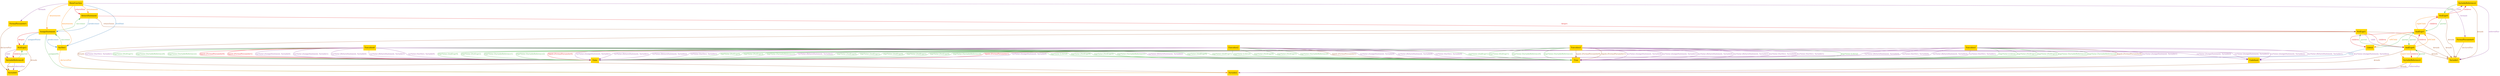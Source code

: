 digraph "graph" {
graph [fontsize=12]
node [fontsize=12]
edge [fontsize=12]
rankdir=TB;
"N22" -> "N21" [uuid = "<AssignStatement, NotExpr2>", color = "#e41a1c", fontcolor = "#e41a1c", style = "solid", label = "$exprs", dir = "forward", weight = "1"]
"N23" -> "N20" [uuid = "<ReturnStatement, NotExpr1>", color = "#e41a1c", fontcolor = "#e41a1c", style = "solid", label = "$exprs", dir = "forward", weight = "1"]
"N16" -> "N10" [uuid = "<AndExpr0, Variable1>", color = "#a65628", fontcolor = "#a65628", style = "solid", label = "$reads", dir = "forward", weight = "1"]
"N16" -> "N9" [uuid = "<AndExpr0, Variable2>", color = "#a65628", fontcolor = "#a65628", style = "solid", label = "$reads", dir = "forward", weight = "1"]
"N17" -> "N10" [uuid = "<AndExpr1, Variable1>", color = "#a65628", fontcolor = "#a65628", style = "solid", label = "$reads", dir = "forward", weight = "1"]
"N18" -> "N10" [uuid = "<NotExpr0, Variable1>", color = "#a65628", fontcolor = "#a65628", style = "solid", label = "$reads", dir = "forward", weight = "1"]
"N20" -> "N10" [uuid = "<NotExpr1, Variable1>", color = "#a65628", fontcolor = "#a65628", style = "solid", label = "$reads", dir = "forward", weight = "1"]
"N20" -> "N9" [uuid = "<NotExpr1, Variable2>", color = "#a65628", fontcolor = "#a65628", style = "solid", label = "$reads", dir = "forward", weight = "1"]
"N21" -> "N7" [uuid = "<NotExpr2, Variable0>", color = "#a65628", fontcolor = "#a65628", style = "solid", label = "$reads", dir = "forward", weight = "1"]
"N13" -> "N7" [uuid = "<VariableReference0, Variable0>", color = "#a65628", fontcolor = "#a65628", style = "solid", label = "$reads", dir = "forward", weight = "1"]
"N15" -> "N9" [uuid = "<VariableReference1, Variable2>", color = "#a65628", fontcolor = "#a65628", style = "solid", label = "$reads", dir = "forward", weight = "1"]
"N19" -> "N10" [uuid = "<VariableReference2, Variable1>", color = "#a65628", fontcolor = "#a65628", style = "solid", label = "$reads", dir = "forward", weight = "1"]
"N24" -> "N22" [uuid = "<MainFunction, AssignStatement>", color = "#ff7f00", fontcolor = "#ff7f00", style = "solid", label = "$statements", dir = "forward", weight = "1"]
"N24" -> "N23" [uuid = "<MainFunction, ReturnStatement>", color = "#ff7f00", fontcolor = "#ff7f00", style = "solid", label = "$statements", dir = "forward", weight = "1"]
"N24" -> "N12" [uuid = "<MainFunction, VarDecl>", color = "#ff7f00", fontcolor = "#ff7f00", style = "solid", label = "$statements", dir = "forward", weight = "1"]
"N22" -> "N9" [uuid = "<AssignStatement, Variable2>", color = "#4daf4a", fontcolor = "#4daf4a", style = "solid", label = "assignedTo", dir = "forward", weight = "1"]
"N22" -> "N21" [uuid = "<AssignStatement, NotExpr2>", color = "#377eb8", fontcolor = "#377eb8", style = "solid", label = "assignedValue", dir = "forward", weight = "1"]
"N19" -> "N18" [uuid = "<NotExpr0, VariableReference2>", color = "#984ea3", fontcolor = "#984ea3", style = "solid", label = "child", dir = "back", weight = "1"]
"N20" -> "N16" [uuid = "<NotExpr1, AndExpr0>", color = "#984ea3", fontcolor = "#984ea3", style = "solid", label = "child", dir = "forward", weight = "1"]
"N21" -> "N13" [uuid = "<NotExpr2, VariableReference0>", color = "#984ea3", fontcolor = "#984ea3", style = "solid", label = "child", dir = "forward", weight = "1"]
"N17" -> "N16" [uuid = "<AndExpr0, AndExpr1>", color = "#e41a1c", fontcolor = "#e41a1c", style = "solid", label = "children", dir = "back", weight = "1"]
"N16" -> "N15" [uuid = "<AndExpr0, VariableReference1>", color = "#e41a1c", fontcolor = "#e41a1c", style = "solid", label = "children", dir = "forward", weight = "1"]
"N17" -> "N14" [uuid = "<AndExpr1, Literal>", color = "#e41a1c", fontcolor = "#e41a1c", style = "solid", label = "children", dir = "forward", weight = "1"]
"N18" -> "N17" [uuid = "<AndExpr1, NotExpr0>", color = "#e41a1c", fontcolor = "#e41a1c", style = "solid", label = "children", dir = "back", weight = "1"]
"N19" -> "N18" [uuid = "<NotExpr0, VariableReference2>", color = "#e41a1c", fontcolor = "#e41a1c", style = "solid", label = "children", dir = "back", weight = "1"]
"N20" -> "N16" [uuid = "<NotExpr1, AndExpr0>", color = "#e41a1c", fontcolor = "#e41a1c", style = "solid", label = "children", dir = "forward", weight = "1"]
"N21" -> "N13" [uuid = "<NotExpr2, VariableReference0>", color = "#e41a1c", fontcolor = "#e41a1c", style = "solid", label = "children", dir = "forward", weight = "1"]
"N11" -> "N10" [uuid = "<FormalParameter0, Variable1>", color = "#a65628", fontcolor = "#a65628", style = "solid", label = "declaredVar", dir = "forward", weight = "1"]
"N8" -> "N7" [uuid = "<FormalParameter1, Variable0>", color = "#a65628", fontcolor = "#a65628", style = "solid", label = "declaredVar", dir = "forward", weight = "1"]
"N12" -> "N9" [uuid = "<VarDecl, Variable2>", color = "#ff7f00", fontcolor = "#ff7f00", style = "solid", label = "declaredVar", dir = "forward", weight = "1"]
"N6" -> "N2" [uuid = "<Execution0, AndExpr0, True>", color = "#4daf4a", fontcolor = "#4daf4a", style = "solid", label = "exprValue [AndExpr0]", dir = "forward", weight = "1"]
"N6" -> "N2" [uuid = "<Execution0, AndExpr1, True>", color = "#4daf4a", fontcolor = "#4daf4a", style = "solid", label = "exprValue [AndExpr1]", dir = "forward", weight = "1"]
"N6" -> "N2" [uuid = "<Execution0, Literal, True>", color = "#4daf4a", fontcolor = "#4daf4a", style = "solid", label = "exprValue [Literal]", dir = "forward", weight = "1"]
"N6" -> "N2" [uuid = "<Execution0, NotExpr0, True>", color = "#4daf4a", fontcolor = "#4daf4a", style = "solid", label = "exprValue [NotExpr0]", dir = "forward", weight = "1"]
"N6" -> "N1" [uuid = "<Execution0, NotExpr1, False>", color = "#4daf4a", fontcolor = "#4daf4a", style = "solid", label = "exprValue [NotExpr1]", dir = "forward", weight = "1"]
"N6" -> "N2" [uuid = "<Execution0, NotExpr2, True>", color = "#4daf4a", fontcolor = "#4daf4a", style = "solid", label = "exprValue [NotExpr2]", dir = "forward", weight = "1"]
"N6" -> "N1" [uuid = "<Execution0, VariableReference0, False>", color = "#4daf4a", fontcolor = "#4daf4a", style = "solid", label = "exprValue [VariableReference0]", dir = "forward", weight = "1"]
"N6" -> "N2" [uuid = "<Execution0, VariableReference1, True>", color = "#4daf4a", fontcolor = "#4daf4a", style = "solid", label = "exprValue [VariableReference1]", dir = "forward", weight = "1"]
"N6" -> "N1" [uuid = "<Execution0, VariableReference2, False>", color = "#4daf4a", fontcolor = "#4daf4a", style = "solid", label = "exprValue [VariableReference2]", dir = "forward", weight = "1"]
"N5" -> "N1" [uuid = "<Execution1, AndExpr0, False>", color = "#4daf4a", fontcolor = "#4daf4a", style = "solid", label = "exprValue [AndExpr0]", dir = "forward", weight = "1"]
"N5" -> "N1" [uuid = "<Execution1, AndExpr1, False>", color = "#4daf4a", fontcolor = "#4daf4a", style = "solid", label = "exprValue [AndExpr1]", dir = "forward", weight = "1"]
"N5" -> "N2" [uuid = "<Execution1, Literal, True>", color = "#4daf4a", fontcolor = "#4daf4a", style = "solid", label = "exprValue [Literal]", dir = "forward", weight = "1"]
"N5" -> "N1" [uuid = "<Execution1, NotExpr0, False>", color = "#4daf4a", fontcolor = "#4daf4a", style = "solid", label = "exprValue [NotExpr0]", dir = "forward", weight = "1"]
"N5" -> "N2" [uuid = "<Execution1, NotExpr1, True>", color = "#4daf4a", fontcolor = "#4daf4a", style = "solid", label = "exprValue [NotExpr1]", dir = "forward", weight = "1"]
"N5" -> "N2" [uuid = "<Execution1, NotExpr2, True>", color = "#4daf4a", fontcolor = "#4daf4a", style = "solid", label = "exprValue [NotExpr2]", dir = "forward", weight = "1"]
"N5" -> "N1" [uuid = "<Execution1, VariableReference0, False>", color = "#4daf4a", fontcolor = "#4daf4a", style = "solid", label = "exprValue [VariableReference0]", dir = "forward", weight = "1"]
"N5" -> "N2" [uuid = "<Execution1, VariableReference1, True>", color = "#4daf4a", fontcolor = "#4daf4a", style = "solid", label = "exprValue [VariableReference1]", dir = "forward", weight = "1"]
"N5" -> "N2" [uuid = "<Execution1, VariableReference2, True>", color = "#4daf4a", fontcolor = "#4daf4a", style = "solid", label = "exprValue [VariableReference2]", dir = "forward", weight = "1"]
"N4" -> "N1" [uuid = "<Execution2, AndExpr0, False>", color = "#4daf4a", fontcolor = "#4daf4a", style = "solid", label = "exprValue [AndExpr0]", dir = "forward", weight = "1"]
"N4" -> "N2" [uuid = "<Execution2, AndExpr1, True>", color = "#4daf4a", fontcolor = "#4daf4a", style = "solid", label = "exprValue [AndExpr1]", dir = "forward", weight = "1"]
"N4" -> "N2" [uuid = "<Execution2, Literal, True>", color = "#4daf4a", fontcolor = "#4daf4a", style = "solid", label = "exprValue [Literal]", dir = "forward", weight = "1"]
"N4" -> "N2" [uuid = "<Execution2, NotExpr0, True>", color = "#4daf4a", fontcolor = "#4daf4a", style = "solid", label = "exprValue [NotExpr0]", dir = "forward", weight = "1"]
"N4" -> "N2" [uuid = "<Execution2, NotExpr1, True>", color = "#4daf4a", fontcolor = "#4daf4a", style = "solid", label = "exprValue [NotExpr1]", dir = "forward", weight = "1"]
"N4" -> "N1" [uuid = "<Execution2, NotExpr2, False>", color = "#4daf4a", fontcolor = "#4daf4a", style = "solid", label = "exprValue [NotExpr2]", dir = "forward", weight = "1"]
"N4" -> "N2" [uuid = "<Execution2, VariableReference0, True>", color = "#4daf4a", fontcolor = "#4daf4a", style = "solid", label = "exprValue [VariableReference0]", dir = "forward", weight = "1"]
"N4" -> "N1" [uuid = "<Execution2, VariableReference1, False>", color = "#4daf4a", fontcolor = "#4daf4a", style = "solid", label = "exprValue [VariableReference1]", dir = "forward", weight = "1"]
"N4" -> "N1" [uuid = "<Execution2, VariableReference2, False>", color = "#4daf4a", fontcolor = "#4daf4a", style = "solid", label = "exprValue [VariableReference2]", dir = "forward", weight = "1"]
"N3" -> "N1" [uuid = "<Execution3, AndExpr0, False>", color = "#4daf4a", fontcolor = "#4daf4a", style = "solid", label = "exprValue [AndExpr0]", dir = "forward", weight = "1"]
"N3" -> "N1" [uuid = "<Execution3, AndExpr1, False>", color = "#4daf4a", fontcolor = "#4daf4a", style = "solid", label = "exprValue [AndExpr1]", dir = "forward", weight = "1"]
"N3" -> "N2" [uuid = "<Execution3, Literal, True>", color = "#4daf4a", fontcolor = "#4daf4a", style = "solid", label = "exprValue [Literal]", dir = "forward", weight = "1"]
"N3" -> "N1" [uuid = "<Execution3, NotExpr0, False>", color = "#4daf4a", fontcolor = "#4daf4a", style = "solid", label = "exprValue [NotExpr0]", dir = "forward", weight = "1"]
"N3" -> "N2" [uuid = "<Execution3, NotExpr1, True>", color = "#4daf4a", fontcolor = "#4daf4a", style = "solid", label = "exprValue [NotExpr1]", dir = "forward", weight = "1"]
"N3" -> "N1" [uuid = "<Execution3, NotExpr2, False>", color = "#4daf4a", fontcolor = "#4daf4a", style = "solid", label = "exprValue [NotExpr2]", dir = "forward", weight = "1"]
"N3" -> "N2" [uuid = "<Execution3, VariableReference0, True>", color = "#4daf4a", fontcolor = "#4daf4a", style = "solid", label = "exprValue [VariableReference0]", dir = "forward", weight = "1"]
"N3" -> "N1" [uuid = "<Execution3, VariableReference1, False>", color = "#4daf4a", fontcolor = "#4daf4a", style = "solid", label = "exprValue [VariableReference1]", dir = "forward", weight = "1"]
"N3" -> "N2" [uuid = "<Execution3, VariableReference2, True>", color = "#4daf4a", fontcolor = "#4daf4a", style = "solid", label = "exprValue [VariableReference2]", dir = "forward", weight = "1"]
"N24" -> "N12" [uuid = "<MainFunction, VarDecl>", color = "#377eb8", fontcolor = "#377eb8", style = "solid", label = "firstStmt", dir = "forward", weight = "1"]
"N24" -> "N11" [uuid = "<MainFunction, FormalParameter0>", color = "#984ea3", fontcolor = "#984ea3", style = "solid", label = "formals", dir = "forward", weight = "1"]
"N24" -> "N8" [uuid = "<MainFunction, FormalParameter1>", color = "#984ea3", fontcolor = "#984ea3", style = "solid", label = "formals", dir = "forward", weight = "1"]
"N6" -> "N1" [uuid = "<Execution0, FormalParameter0, False>", color = "#e41a1c", fontcolor = "#e41a1c", style = "solid", label = "inputs [FormalParameter0]", dir = "forward", weight = "1"]
"N6" -> "N1" [uuid = "<Execution0, FormalParameter1, False>", color = "#e41a1c", fontcolor = "#e41a1c", style = "solid", label = "inputs [FormalParameter1]", dir = "forward", weight = "1"]
"N5" -> "N1" [uuid = "<Execution1, FormalParameter1, False>", color = "#e41a1c", fontcolor = "#e41a1c", style = "solid", label = "inputs [FormalParameter1]", dir = "forward", weight = "1"]
"N4" -> "N1" [uuid = "<Execution2, FormalParameter0, False>", color = "#e41a1c", fontcolor = "#e41a1c", style = "solid", label = "inputs [FormalParameter0]", dir = "forward", weight = "1"]
"N5" -> "N2" [uuid = "<Execution1, FormalParameter0, True>", color = "#a65628", fontcolor = "#a65628", style = "solid", label = "inputs [FormalParameter0]", dir = "forward", weight = "1"]
"N4" -> "N2" [uuid = "<Execution2, FormalParameter1, True>", color = "#a65628", fontcolor = "#a65628", style = "solid", label = "inputs [FormalParameter1]", dir = "forward", weight = "1"]
"N3" -> "N2" [uuid = "<Execution3, FormalParameter0, True>", color = "#a65628", fontcolor = "#a65628", style = "solid", label = "inputs [FormalParameter0]", dir = "forward", weight = "1"]
"N3" -> "N2" [uuid = "<Execution3, FormalParameter1, True>", color = "#a65628", fontcolor = "#a65628", style = "solid", label = "inputs [FormalParameter1]", dir = "forward", weight = "1"]
"N17" -> "N16" [uuid = "<AndExpr0, AndExpr1>", color = "#ff7f00", fontcolor = "#ff7f00", style = "solid", label = "leftChild", dir = "back", weight = "1"]
"N17" -> "N14" [uuid = "<AndExpr1, Literal>", color = "#ff7f00", fontcolor = "#ff7f00", style = "solid", label = "leftChild", dir = "forward", weight = "1"]
"N20" -> "N16" [uuid = "<AndExpr0, NotExpr1>", color = "#4daf4a", fontcolor = "#4daf4a", style = "solid", label = "parent", dir = "back", weight = "1"]
"N17" -> "N16" [uuid = "<AndExpr1, AndExpr0>", color = "#4daf4a", fontcolor = "#4daf4a", style = "solid", label = "parent", dir = "forward", weight = "1"]
"N17" -> "N14" [uuid = "<Literal, AndExpr1>", color = "#4daf4a", fontcolor = "#4daf4a", style = "solid", label = "parent", dir = "back", weight = "1"]
"N18" -> "N17" [uuid = "<NotExpr0, AndExpr1>", color = "#4daf4a", fontcolor = "#4daf4a", style = "solid", label = "parent", dir = "forward", weight = "1"]
"N21" -> "N13" [uuid = "<VariableReference0, NotExpr2>", color = "#4daf4a", fontcolor = "#4daf4a", style = "solid", label = "parent", dir = "back", weight = "1"]
"N16" -> "N15" [uuid = "<VariableReference1, AndExpr0>", color = "#4daf4a", fontcolor = "#4daf4a", style = "solid", label = "parent", dir = "back", weight = "1"]
"N19" -> "N18" [uuid = "<VariableReference2, NotExpr0>", color = "#4daf4a", fontcolor = "#4daf4a", style = "solid", label = "parent", dir = "forward", weight = "1"]
"N22" -> "N12" [uuid = "<AssignStatement, VarDecl>", color = "#377eb8", fontcolor = "#377eb8", style = "solid", label = "predecessor", dir = "forward", weight = "1"]
"N23" -> "N22" [uuid = "<ReturnStatement, AssignStatement>", color = "#377eb8", fontcolor = "#377eb8", style = "solid", label = "predecessor", dir = "forward", weight = "1"]
"N13" -> "N7" [uuid = "<VariableReference0, Variable0>", color = "#984ea3", fontcolor = "#984ea3", style = "solid", label = "referredVar", dir = "forward", weight = "1"]
"N15" -> "N9" [uuid = "<VariableReference1, Variable2>", color = "#984ea3", fontcolor = "#984ea3", style = "solid", label = "referredVar", dir = "forward", weight = "1"]
"N19" -> "N10" [uuid = "<VariableReference2, Variable1>", color = "#984ea3", fontcolor = "#984ea3", style = "solid", label = "referredVar", dir = "forward", weight = "1"]
"N24" -> "N23" [uuid = "<MainFunction, ReturnStatement>", color = "#e41a1c", fontcolor = "#e41a1c", style = "solid", label = "returnStmt", dir = "forward", weight = "1"]
"N23" -> "N20" [uuid = "<ReturnStatement, NotExpr1>", color = "#a65628", fontcolor = "#a65628", style = "solid", label = "returnValue", dir = "forward", weight = "1"]
"N16" -> "N15" [uuid = "<AndExpr0, VariableReference1>", color = "#ff7f00", fontcolor = "#ff7f00", style = "solid", label = "rightChild", dir = "forward", weight = "1"]
"N18" -> "N17" [uuid = "<AndExpr1, NotExpr0>", color = "#ff7f00", fontcolor = "#ff7f00", style = "solid", label = "rightChild", dir = "back", weight = "1"]
"N23" -> "N22" [uuid = "<AssignStatement, ReturnStatement>", color = "#4daf4a", fontcolor = "#4daf4a", style = "solid", label = "successor", dir = "back", weight = "1"]
"N22" -> "N12" [uuid = "<VarDecl, AssignStatement>", color = "#4daf4a", fontcolor = "#4daf4a", style = "solid", label = "successor", dir = "back", weight = "1"]
"N14" -> "N2" [uuid = "<Literal, True>", color = "#377eb8", fontcolor = "#377eb8", style = "solid", label = "value", dir = "forward", weight = "1"]
"N6" -> "N1" [uuid = "<Execution0, AssignStatement, Variable0, False>", color = "#984ea3", fontcolor = "#984ea3", style = "solid", label = "varValue [AssignStatement, Variable0]", dir = "forward", weight = "1"]
"N6" -> "N1" [uuid = "<Execution0, AssignStatement, Variable1, False>", color = "#984ea3", fontcolor = "#984ea3", style = "solid", label = "varValue [AssignStatement, Variable1]", dir = "forward", weight = "1"]
"N6" -> "N0" [uuid = "<Execution0, AssignStatement, Variable2, Undefined>", color = "#984ea3", fontcolor = "#984ea3", style = "solid", label = "varValue [AssignStatement, Variable2]", dir = "forward", weight = "1"]
"N6" -> "N1" [uuid = "<Execution0, ReturnStatement, Variable0, False>", color = "#984ea3", fontcolor = "#984ea3", style = "solid", label = "varValue [ReturnStatement, Variable0]", dir = "forward", weight = "1"]
"N6" -> "N1" [uuid = "<Execution0, ReturnStatement, Variable1, False>", color = "#984ea3", fontcolor = "#984ea3", style = "solid", label = "varValue [ReturnStatement, Variable1]", dir = "forward", weight = "1"]
"N6" -> "N2" [uuid = "<Execution0, ReturnStatement, Variable2, True>", color = "#984ea3", fontcolor = "#984ea3", style = "solid", label = "varValue [ReturnStatement, Variable2]", dir = "forward", weight = "1"]
"N6" -> "N1" [uuid = "<Execution0, VarDecl, Variable0, False>", color = "#984ea3", fontcolor = "#984ea3", style = "solid", label = "varValue [VarDecl, Variable0]", dir = "forward", weight = "1"]
"N6" -> "N1" [uuid = "<Execution0, VarDecl, Variable1, False>", color = "#984ea3", fontcolor = "#984ea3", style = "solid", label = "varValue [VarDecl, Variable1]", dir = "forward", weight = "1"]
"N5" -> "N1" [uuid = "<Execution1, AssignStatement, Variable0, False>", color = "#984ea3", fontcolor = "#984ea3", style = "solid", label = "varValue [AssignStatement, Variable0]", dir = "forward", weight = "1"]
"N5" -> "N2" [uuid = "<Execution1, AssignStatement, Variable1, True>", color = "#984ea3", fontcolor = "#984ea3", style = "solid", label = "varValue [AssignStatement, Variable1]", dir = "forward", weight = "1"]
"N5" -> "N0" [uuid = "<Execution1, AssignStatement, Variable2, Undefined>", color = "#984ea3", fontcolor = "#984ea3", style = "solid", label = "varValue [AssignStatement, Variable2]", dir = "forward", weight = "1"]
"N5" -> "N1" [uuid = "<Execution1, ReturnStatement, Variable0, False>", color = "#984ea3", fontcolor = "#984ea3", style = "solid", label = "varValue [ReturnStatement, Variable0]", dir = "forward", weight = "1"]
"N5" -> "N2" [uuid = "<Execution1, ReturnStatement, Variable1, True>", color = "#984ea3", fontcolor = "#984ea3", style = "solid", label = "varValue [ReturnStatement, Variable1]", dir = "forward", weight = "1"]
"N5" -> "N2" [uuid = "<Execution1, ReturnStatement, Variable2, True>", color = "#984ea3", fontcolor = "#984ea3", style = "solid", label = "varValue [ReturnStatement, Variable2]", dir = "forward", weight = "1"]
"N5" -> "N1" [uuid = "<Execution1, VarDecl, Variable0, False>", color = "#984ea3", fontcolor = "#984ea3", style = "solid", label = "varValue [VarDecl, Variable0]", dir = "forward", weight = "1"]
"N5" -> "N2" [uuid = "<Execution1, VarDecl, Variable1, True>", color = "#984ea3", fontcolor = "#984ea3", style = "solid", label = "varValue [VarDecl, Variable1]", dir = "forward", weight = "1"]
"N4" -> "N2" [uuid = "<Execution2, AssignStatement, Variable0, True>", color = "#984ea3", fontcolor = "#984ea3", style = "solid", label = "varValue [AssignStatement, Variable0]", dir = "forward", weight = "1"]
"N4" -> "N1" [uuid = "<Execution2, AssignStatement, Variable1, False>", color = "#984ea3", fontcolor = "#984ea3", style = "solid", label = "varValue [AssignStatement, Variable1]", dir = "forward", weight = "1"]
"N4" -> "N0" [uuid = "<Execution2, AssignStatement, Variable2, Undefined>", color = "#984ea3", fontcolor = "#984ea3", style = "solid", label = "varValue [AssignStatement, Variable2]", dir = "forward", weight = "1"]
"N4" -> "N2" [uuid = "<Execution2, ReturnStatement, Variable0, True>", color = "#984ea3", fontcolor = "#984ea3", style = "solid", label = "varValue [ReturnStatement, Variable0]", dir = "forward", weight = "1"]
"N4" -> "N1" [uuid = "<Execution2, ReturnStatement, Variable1, False>", color = "#984ea3", fontcolor = "#984ea3", style = "solid", label = "varValue [ReturnStatement, Variable1]", dir = "forward", weight = "1"]
"N4" -> "N1" [uuid = "<Execution2, ReturnStatement, Variable2, False>", color = "#984ea3", fontcolor = "#984ea3", style = "solid", label = "varValue [ReturnStatement, Variable2]", dir = "forward", weight = "1"]
"N4" -> "N2" [uuid = "<Execution2, VarDecl, Variable0, True>", color = "#984ea3", fontcolor = "#984ea3", style = "solid", label = "varValue [VarDecl, Variable0]", dir = "forward", weight = "1"]
"N4" -> "N1" [uuid = "<Execution2, VarDecl, Variable1, False>", color = "#984ea3", fontcolor = "#984ea3", style = "solid", label = "varValue [VarDecl, Variable1]", dir = "forward", weight = "1"]
"N3" -> "N2" [uuid = "<Execution3, AssignStatement, Variable0, True>", color = "#984ea3", fontcolor = "#984ea3", style = "solid", label = "varValue [AssignStatement, Variable0]", dir = "forward", weight = "1"]
"N3" -> "N2" [uuid = "<Execution3, AssignStatement, Variable1, True>", color = "#984ea3", fontcolor = "#984ea3", style = "solid", label = "varValue [AssignStatement, Variable1]", dir = "forward", weight = "1"]
"N3" -> "N0" [uuid = "<Execution3, AssignStatement, Variable2, Undefined>", color = "#984ea3", fontcolor = "#984ea3", style = "solid", label = "varValue [AssignStatement, Variable2]", dir = "forward", weight = "1"]
"N3" -> "N2" [uuid = "<Execution3, ReturnStatement, Variable0, True>", color = "#984ea3", fontcolor = "#984ea3", style = "solid", label = "varValue [ReturnStatement, Variable0]", dir = "forward", weight = "1"]
"N3" -> "N2" [uuid = "<Execution3, ReturnStatement, Variable1, True>", color = "#984ea3", fontcolor = "#984ea3", style = "solid", label = "varValue [ReturnStatement, Variable1]", dir = "forward", weight = "1"]
"N3" -> "N1" [uuid = "<Execution3, ReturnStatement, Variable2, False>", color = "#984ea3", fontcolor = "#984ea3", style = "solid", label = "varValue [ReturnStatement, Variable2]", dir = "forward", weight = "1"]
"N3" -> "N2" [uuid = "<Execution3, VarDecl, Variable0, True>", color = "#984ea3", fontcolor = "#984ea3", style = "solid", label = "varValue [VarDecl, Variable0]", dir = "forward", weight = "1"]
"N3" -> "N2" [uuid = "<Execution3, VarDecl, Variable1, True>", color = "#984ea3", fontcolor = "#984ea3", style = "solid", label = "varValue [VarDecl, Variable1]", dir = "forward", weight = "1"]
"N0" [uuid="Undefined", label="Undefined", color="#ffd700", fontcolor = "#000000", shape = "box", style = "filled, solid"]
"N1" [uuid="False", label="False", color="#ffd700", fontcolor = "#000000", shape = "box", style = "filled, solid"]
"N2" [uuid="True", label="True", color="#ffd700", fontcolor = "#000000", shape = "box", style = "filled, solid"]
"N3" [uuid="Execution3", label="Execution3", color="#ffd700", fontcolor = "#000000", shape = "box", style = "filled, solid"]
"N4" [uuid="Execution2", label="Execution2", color="#ffd700", fontcolor = "#000000", shape = "box", style = "filled, solid"]
"N5" [uuid="Execution1", label="Execution1", color="#ffd700", fontcolor = "#000000", shape = "box", style = "filled, solid"]
"N6" [uuid="Execution0", label="Execution0", color="#ffd700", fontcolor = "#000000", shape = "box", style = "filled, solid"]
"N7" [uuid="Variable0", label="Variable0", color="#ffd700", fontcolor = "#000000", shape = "box", style = "filled, solid"]
"N8" [uuid="FormalParameter1", label="FormalParameter1", color="#ffd700", fontcolor = "#000000", shape = "box", style = "filled, solid"]
"N9" [uuid="Variable2", label="Variable2", color="#ffd700", fontcolor = "#000000", shape = "box", style = "filled, solid"]
"N10" [uuid="Variable1", label="Variable1", color="#ffd700", fontcolor = "#000000", shape = "box", style = "filled, solid"]
"N11" [uuid="FormalParameter0", label="FormalParameter0", color="#ffd700", fontcolor = "#000000", shape = "box", style = "filled, solid"]
"N12" [uuid="VarDecl", label="VarDecl", color="#ffd700", fontcolor = "#000000", shape = "box", style = "filled, solid"]
"N13" [uuid="VariableReference0", label="VariableReference0", color="#ffd700", fontcolor = "#000000", shape = "box", style = "filled, solid"]
"N14" [uuid="Literal", label="Literal", color="#ffd700", fontcolor = "#000000", shape = "box", style = "filled, solid"]
"N15" [uuid="VariableReference1", label="VariableReference1", color="#ffd700", fontcolor = "#000000", shape = "box", style = "filled, solid"]
"N16" [uuid="AndExpr0", label="AndExpr0", color="#ffd700", fontcolor = "#000000", shape = "box", style = "filled, solid"]
"N17" [uuid="AndExpr1", label="AndExpr1", color="#ffd700", fontcolor = "#000000", shape = "box", style = "filled, solid"]
"N18" [uuid="NotExpr0", label="NotExpr0", color="#ffd700", fontcolor = "#000000", shape = "box", style = "filled, solid"]
"N19" [uuid="VariableReference2", label="VariableReference2", color="#ffd700", fontcolor = "#000000", shape = "box", style = "filled, solid"]
"N20" [uuid="NotExpr1", label="NotExpr1", color="#ffd700", fontcolor = "#000000", shape = "box", style = "filled, solid"]
"N21" [uuid="NotExpr2", label="NotExpr2", color="#ffd700", fontcolor = "#000000", shape = "box", style = "filled, solid"]
"N22" [uuid="AssignStatement", label="AssignStatement", color="#ffd700", fontcolor = "#000000", shape = "box", style = "filled, solid"]
"N23" [uuid="ReturnStatement", label="ReturnStatement", color="#ffd700", fontcolor = "#000000", shape = "box", style = "filled, solid"]
"N24" [uuid="MainFunction", label="MainFunction", color="#ffd700", fontcolor = "#000000", shape = "box", style = "filled, solid"]
}
